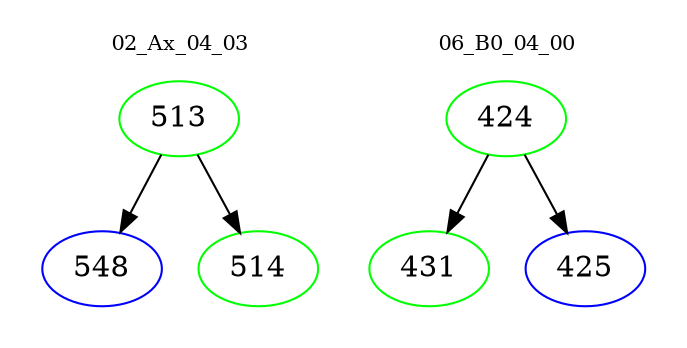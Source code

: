 digraph{
subgraph cluster_0 {
color = white
label = "02_Ax_04_03";
fontsize=10;
T0_513 [label="513", color="green"]
T0_513 -> T0_548 [color="black"]
T0_548 [label="548", color="blue"]
T0_513 -> T0_514 [color="black"]
T0_514 [label="514", color="green"]
}
subgraph cluster_1 {
color = white
label = "06_B0_04_00";
fontsize=10;
T1_424 [label="424", color="green"]
T1_424 -> T1_431 [color="black"]
T1_431 [label="431", color="green"]
T1_424 -> T1_425 [color="black"]
T1_425 [label="425", color="blue"]
}
}
